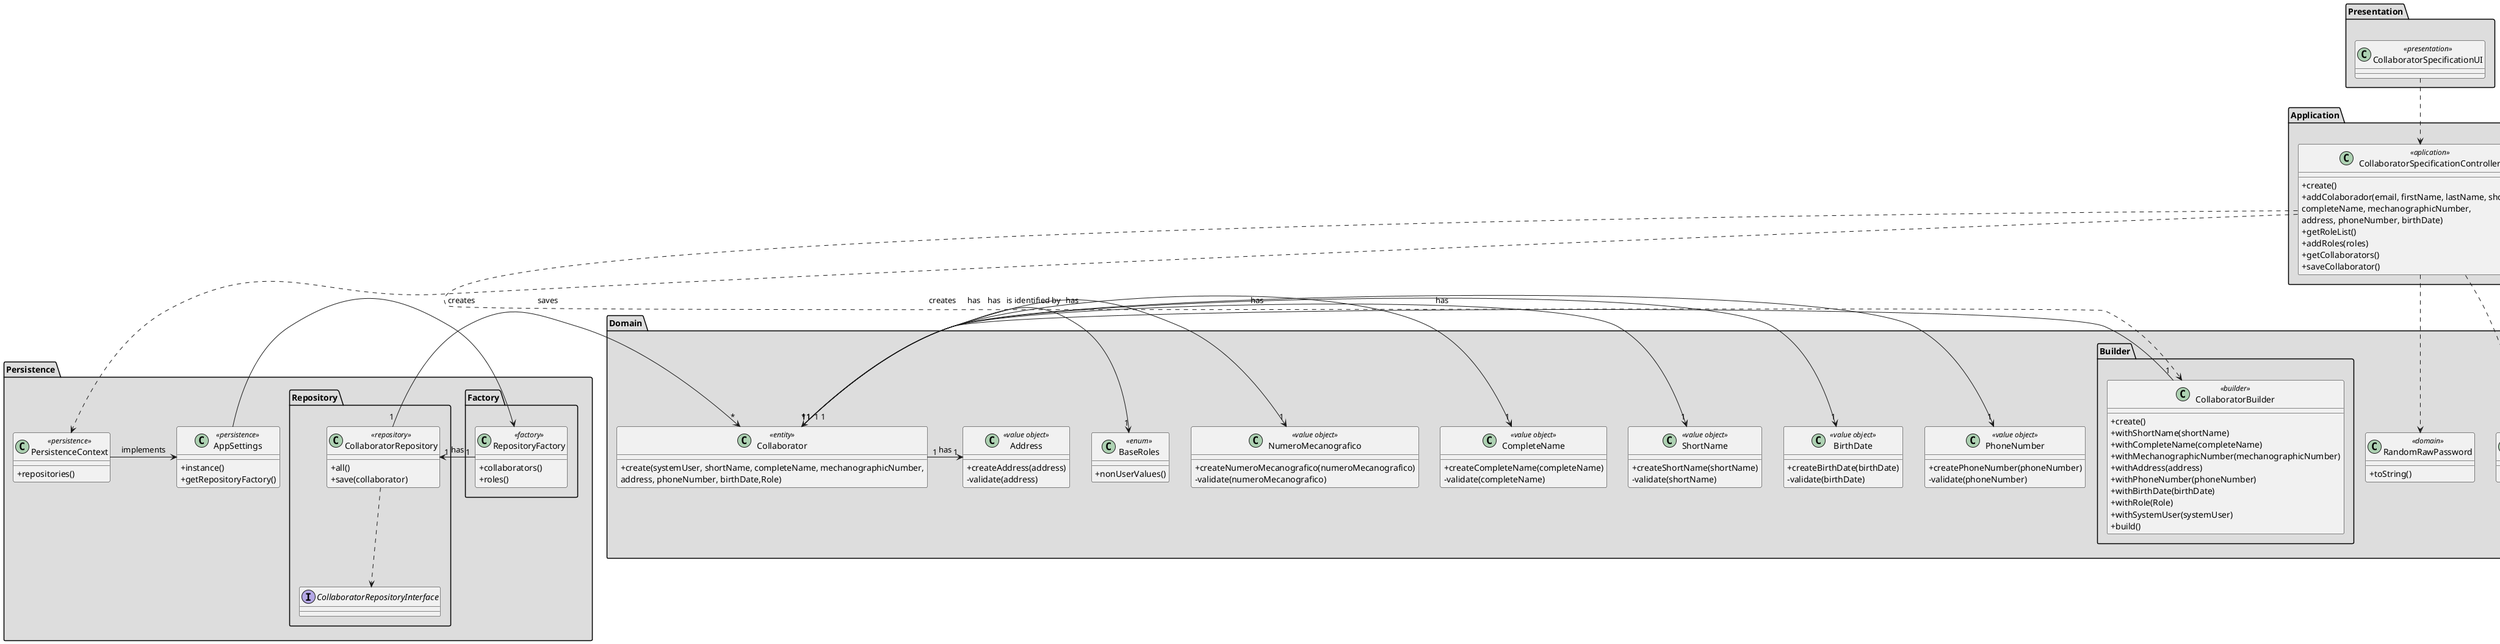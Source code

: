 @startuml
skinparam classAttributeIconSize 0


package "Presentation" #DDDDDD {
class CollaboratorSpecificationUI <<presentation>>{

}
}


package "Application" #DDDDDD {
class CollaboratorSpecificationController <<aplication>>{
+create()
+addColaborador(email, firstName, lastName, shortName, \ncompleteName, mechanographicNumber,\naddress, phoneNumber, birthDate)
+getRoleList()
+addRoles(roles)
+getCollaborators()
+saveCollaborator()
}
}


package "Domain" #DDDDDD {
class Collaborator <<entity>>{
+create(systemUser, shortName, completeName, mechanographicNumber,\naddress, phoneNumber, birthDate,Role)
}

class ShortName <<value object>>{
+createShortName(shortName)
-validate(shortName)
}

class CompleteName <<value object>>{
+createCompleteName(completeName)
-validate(completeName)
}

class NumeroMecanografico <<value object>>{
+createNumeroMecanografico(numeroMecanografico)
-validate(numeroMecanografico)
}

class Address <<value object>>{
+createAddress(address)
-validate(address)
}

class PhoneNumber <<value object>>{
+createPhoneNumber(phoneNumber)
-validate(phoneNumber)
}

class BirthDate <<value object>>{
+createBirthDate(birthDate)
-validate(birthDate)
}

class BaseRoles <<enum>>{
+nonUserValues()
}

class RandomRawPassword <<domain>>{
+toString()
}

class AuthzRegistry <<domain>>{
+userService()
}

class UserService <<domain>>{
+registerNewUser(username, password, firstName, lastName, email, roles)
}

package Builder #DDDDDD {
class CollaboratorBuilder <<builder>>{
+create()
+withShortName(shortName)
+withCompleteName(completeName)
+withMechanographicNumber(mechanographicNumber)
+withAddress(address)
+withPhoneNumber(phoneNumber)
+withBirthDate(birthDate)
+withRole(Role)
+withSystemUser(systemUser)
+build()
}
}
}

package Persistence #DDDDDD {
class PersistenceContext <<persistence>>{
+repositories()
}

class AppSettings <<persistence>>{
+instance()
+getRepositoryFactory()
}

package Factory #DDDDDD {
class RepositoryFactory <<factory>>{
+collaborators()
+roles()
}
}

package "Repository" #DDDDDD {
class CollaboratorRepository <<repository>>{
+all()
+save(collaborator)
}

interface CollaboratorRepositoryInterface{

}
}

}


CollaboratorSpecificationUI ..> CollaboratorSpecificationController
CollaboratorSpecificationController ..> CollaboratorBuilder
CollaboratorSpecificationController ..> PersistenceContext
CollaboratorSpecificationController ..> RandomRawPassword
CollaboratorSpecificationController ..> AuthzRegistry
CollaboratorSpecificationController ..> UserService

AppSettings -> RepositoryFactory : creates
PersistenceContext -> AppSettings : implements

RepositoryFactory "1" -> "1" CollaboratorRepository : has
CollaboratorRepository ..> CollaboratorRepositoryInterface

CollaboratorRepository "1" -> "*" Collaborator : saves
CollaboratorBuilder "1" -> "*" Collaborator : creates

Collaborator "1" -> "1" ShortName : has
Collaborator "1" -> "1" CompleteName : has
Collaborator "1" -> "1" NumeroMecanografico : is identified by
Collaborator "1" -> "1" BaseRoles : has
Collaborator "1" -> "1" Address : has
Collaborator "1" -> "1" PhoneNumber : has
Collaborator "1" -> "1" BirthDate : has

@enduml